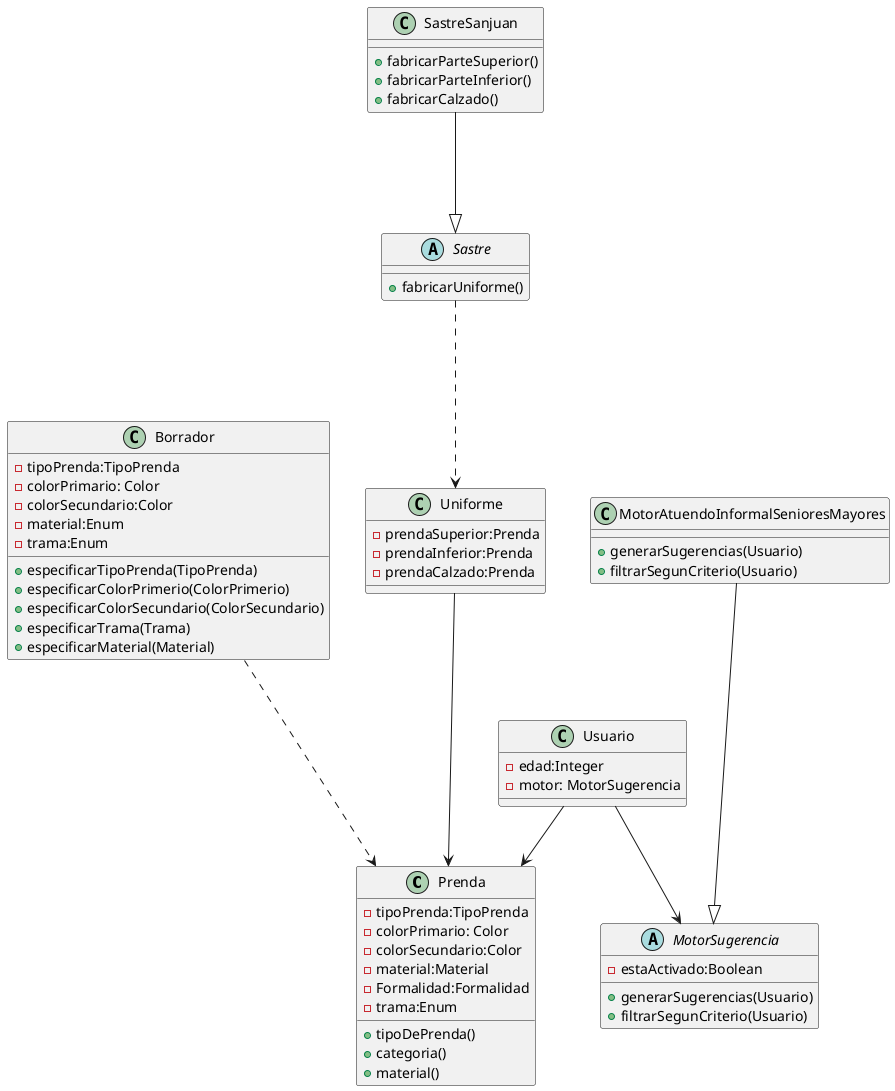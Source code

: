 @startuml
'https://plantuml.com/sequence-diagram

class Prenda{
    -tipoPrenda:TipoPrenda
    -colorPrimario: Color
    -colorSecundario:Color
    -material:Material
    -Formalidad:Formalidad
    -trama:Enum
    +tipoDePrenda()
    +categoria()
    +material()
}

class Borrador{
    -tipoPrenda:TipoPrenda
    -colorPrimario: Color
    -colorSecundario:Color
    -material:Enum
    -trama:Enum
    +especificarTipoPrenda(TipoPrenda)
    +especificarColorPrimerio(ColorPrimerio)
    +especificarColorSecundario(ColorSecundario)
    +especificarTrama(Trama)
    +especificarMaterial(Material)
}

abstract class Sastre{
+fabricarUniforme()

}

class SastreSanjuan{
+fabricarParteSuperior()
+fabricarParteInferior()
+fabricarCalzado()
}

class Uniforme{
-prendaSuperior:Prenda
-prendaInferior:Prenda
-prendaCalzado:Prenda
}

class Usuario{
-edad:Integer
-motor: MotorSugerencia
}

abstract class MotorSugerencia{
-estaActivado:Boolean
+generarSugerencias(Usuario)
+filtrarSegunCriterio(Usuario)
}

class MotorAtuendoInformalSenioresMayores{
+generarSugerencias(Usuario)
+filtrarSegunCriterio(Usuario)
}

Borrador ...>Prenda
SastreSanjuan ---|>Sastre
Sastre ...>Uniforme
Uniforme --->Prenda
Usuario -->MotorSugerencia
Usuario -->Prenda
MotorAtuendoInformalSenioresMayores ---|>MotorSugerencia
@enduml